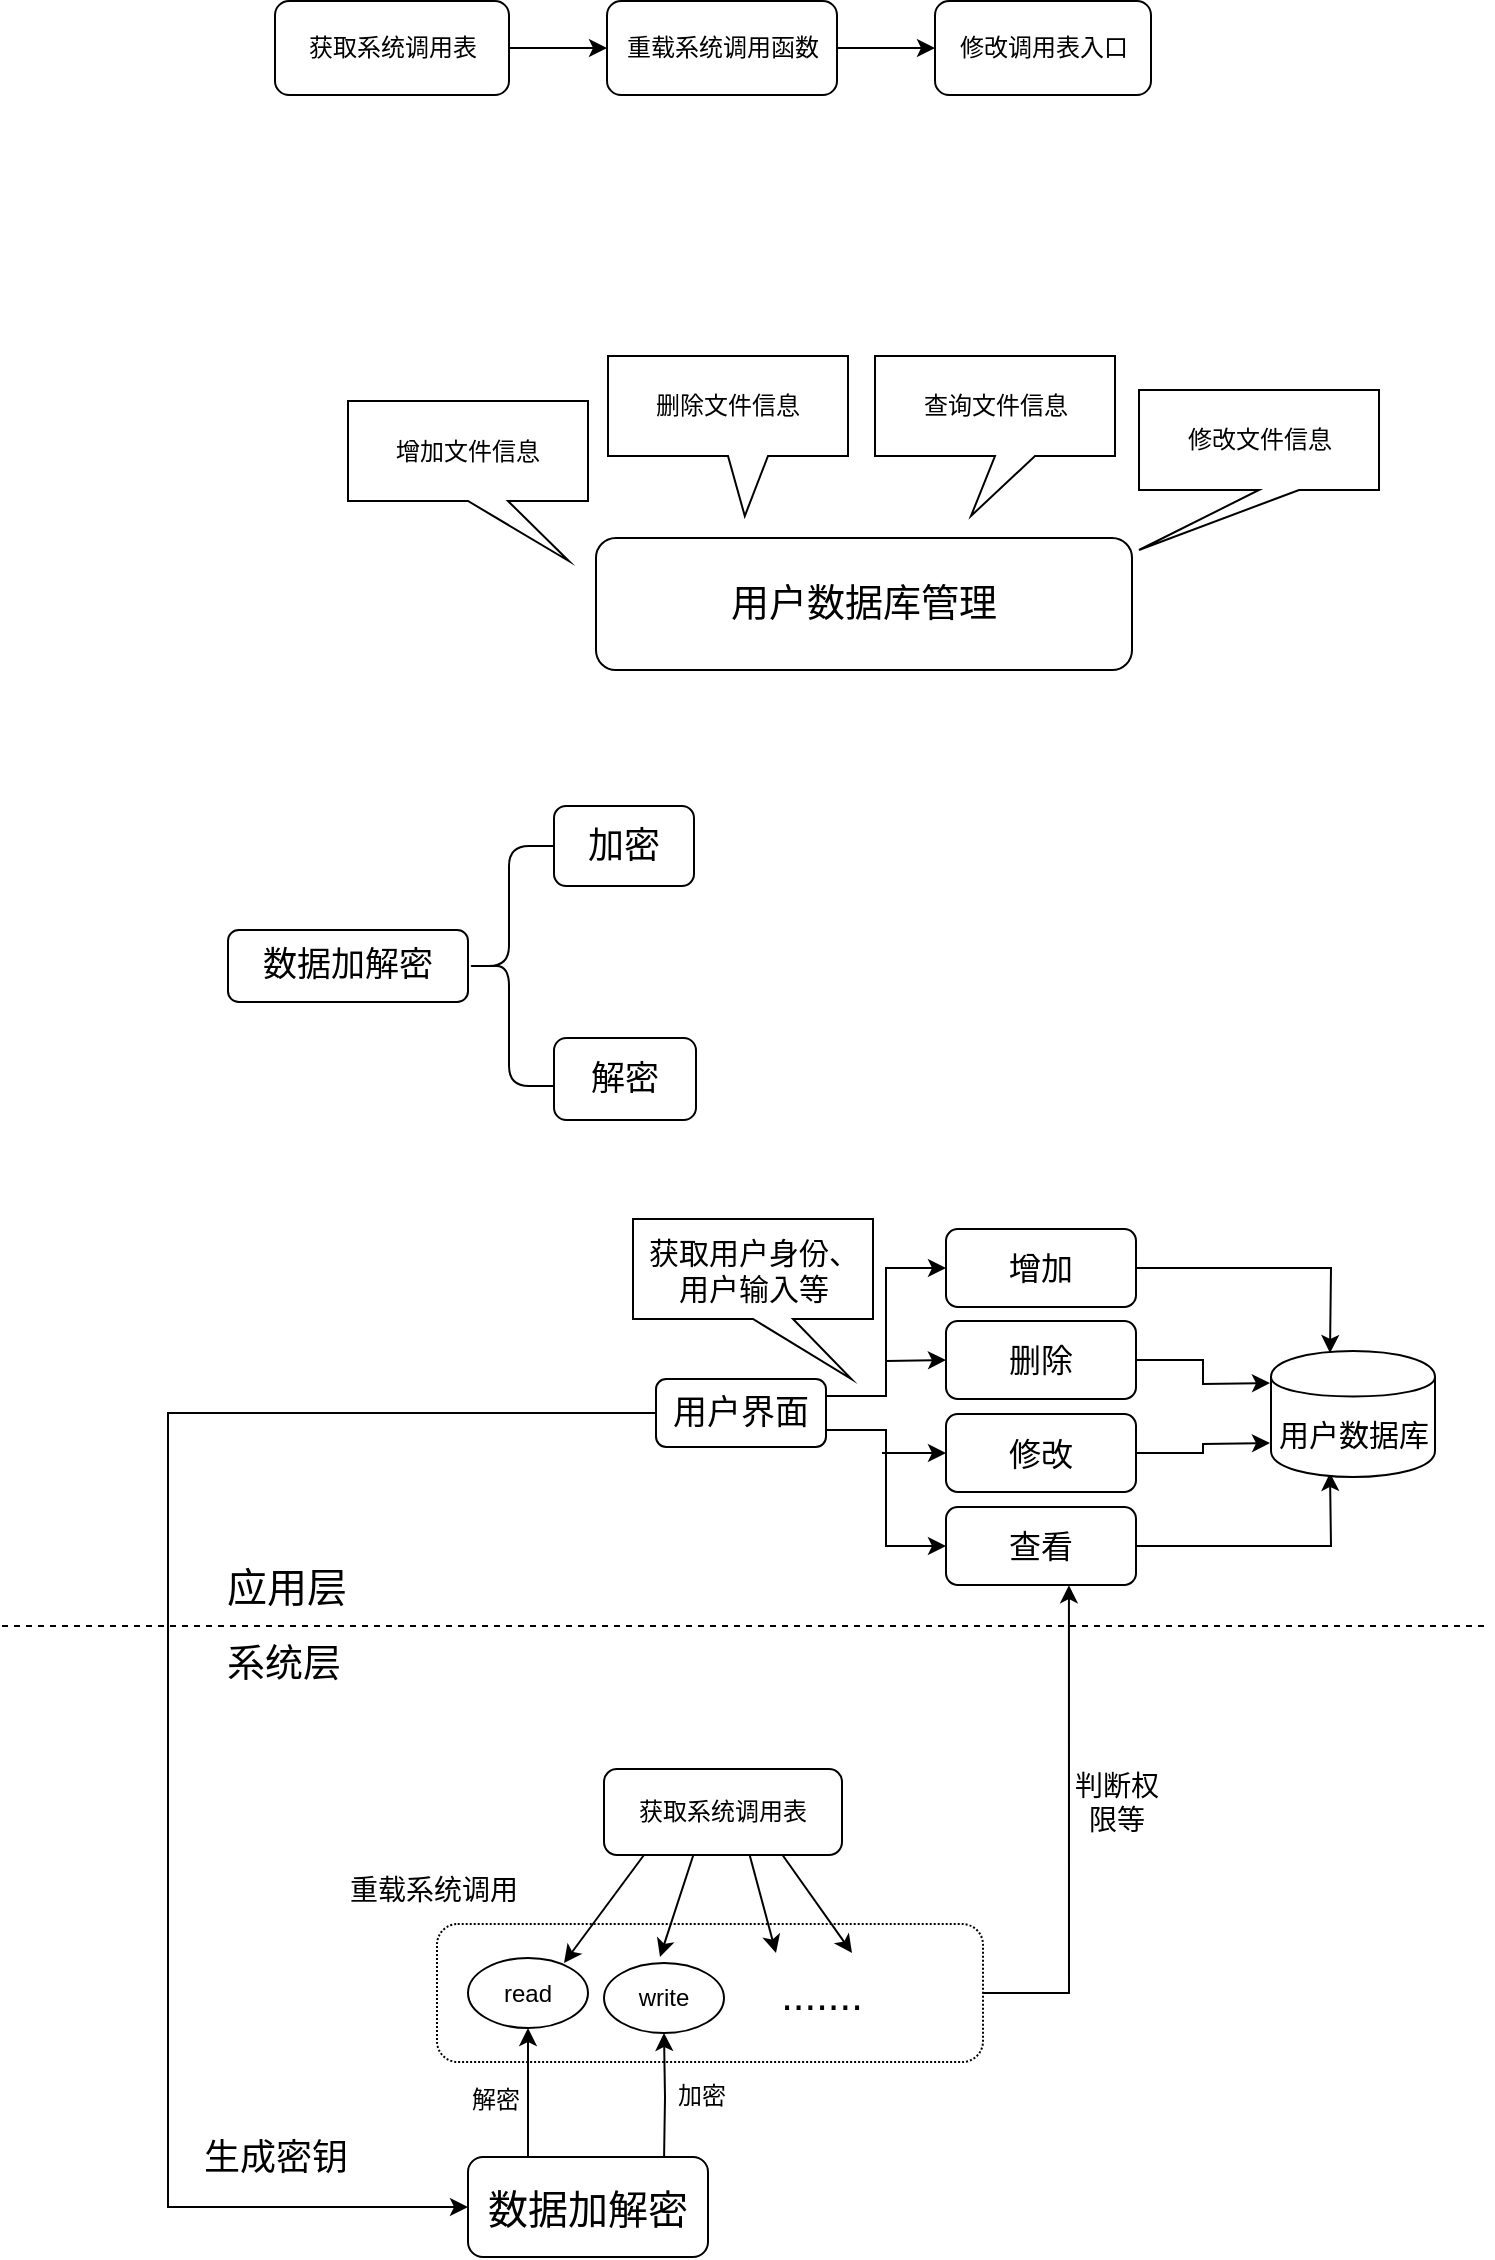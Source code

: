 <mxfile version="12.1.0" type="github" pages="1"><diagram id="vec66oDkyf0rAddUYkw5" name="第 1 页"><mxGraphModel dx="898" dy="546" grid="0" gridSize="10" guides="1" tooltips="1" connect="1" arrows="1" fold="1" page="1" pageScale="1" pageWidth="2339" pageHeight="3300" math="0" shadow="0"><root><mxCell id="0"/><mxCell id="1" parent="0"/><mxCell id="iOjS4k8i5JjwWPVwrMD9-8" style="edgeStyle=orthogonalEdgeStyle;rounded=0;orthogonalLoop=1;jettySize=auto;html=1;exitX=1;exitY=0.5;exitDx=0;exitDy=0;" parent="1" source="iOjS4k8i5JjwWPVwrMD9-1" target="iOjS4k8i5JjwWPVwrMD9-2" edge="1"><mxGeometry relative="1" as="geometry"/></mxCell><mxCell id="iOjS4k8i5JjwWPVwrMD9-1" value="获取系统调用表" style="rounded=1;whiteSpace=wrap;html=1;" parent="1" vertex="1"><mxGeometry x="237.5" y="37.5" width="117" height="47" as="geometry"/></mxCell><mxCell id="iOjS4k8i5JjwWPVwrMD9-7" style="edgeStyle=orthogonalEdgeStyle;rounded=0;orthogonalLoop=1;jettySize=auto;html=1;exitX=1;exitY=0.5;exitDx=0;exitDy=0;" parent="1" source="iOjS4k8i5JjwWPVwrMD9-2" target="iOjS4k8i5JjwWPVwrMD9-3" edge="1"><mxGeometry relative="1" as="geometry"/></mxCell><mxCell id="iOjS4k8i5JjwWPVwrMD9-2" value="重载系统调用函数" style="rounded=1;whiteSpace=wrap;html=1;" parent="1" vertex="1"><mxGeometry x="403.5" y="37.5" width="115" height="47" as="geometry"/></mxCell><mxCell id="iOjS4k8i5JjwWPVwrMD9-3" value="修改调用表入口" style="rounded=1;whiteSpace=wrap;html=1;" parent="1" vertex="1"><mxGeometry x="567.5" y="37.5" width="108" height="47" as="geometry"/></mxCell><mxCell id="iOjS4k8i5JjwWPVwrMD9-9" value="&lt;font style=&quot;font-size: 19px&quot;&gt;用户数据库管理&lt;/font&gt;" style="rounded=1;whiteSpace=wrap;html=1;" parent="1" vertex="1"><mxGeometry x="398" y="306" width="268" height="66" as="geometry"/></mxCell><mxCell id="iOjS4k8i5JjwWPVwrMD9-10" value="增加文件信息" style="shape=callout;whiteSpace=wrap;html=1;perimeter=calloutPerimeter;position2=0.92;" parent="1" vertex="1"><mxGeometry x="274" y="237.5" width="120" height="80" as="geometry"/></mxCell><mxCell id="iOjS4k8i5JjwWPVwrMD9-11" value="删除文件信息" style="shape=callout;whiteSpace=wrap;html=1;perimeter=calloutPerimeter;position2=0.57;" parent="1" vertex="1"><mxGeometry x="404" y="215" width="120" height="80" as="geometry"/></mxCell><mxCell id="iOjS4k8i5JjwWPVwrMD9-12" value="查询文件信息" style="shape=callout;whiteSpace=wrap;html=1;perimeter=calloutPerimeter;position2=0.4;" parent="1" vertex="1"><mxGeometry x="537.5" y="215" width="120" height="80" as="geometry"/></mxCell><mxCell id="iOjS4k8i5JjwWPVwrMD9-13" value="修改文件信息" style="shape=callout;whiteSpace=wrap;html=1;perimeter=calloutPerimeter;position2=0;" parent="1" vertex="1"><mxGeometry x="669.5" y="232" width="120" height="80" as="geometry"/></mxCell><mxCell id="iOjS4k8i5JjwWPVwrMD9-14" value="&lt;font style=&quot;font-size: 17px&quot;&gt;数据加解密&lt;/font&gt;" style="rounded=1;whiteSpace=wrap;html=1;" parent="1" vertex="1"><mxGeometry x="214" y="502" width="120" height="36" as="geometry"/></mxCell><mxCell id="iOjS4k8i5JjwWPVwrMD9-15" value="" style="shape=curlyBracket;whiteSpace=wrap;html=1;rounded=1;" parent="1" vertex="1"><mxGeometry x="332" y="460" width="45" height="120" as="geometry"/></mxCell><mxCell id="iOjS4k8i5JjwWPVwrMD9-16" value="&lt;font style=&quot;font-size: 18px&quot;&gt;加密&lt;/font&gt;" style="rounded=1;whiteSpace=wrap;html=1;" parent="1" vertex="1"><mxGeometry x="377" y="440" width="70" height="40" as="geometry"/></mxCell><mxCell id="iOjS4k8i5JjwWPVwrMD9-17" value="&lt;font style=&quot;font-size: 17px&quot;&gt;解密&lt;/font&gt;" style="rounded=1;whiteSpace=wrap;html=1;" parent="1" vertex="1"><mxGeometry x="377" y="556" width="71" height="41" as="geometry"/></mxCell><mxCell id="iOjS4k8i5JjwWPVwrMD9-20" value="" style="endArrow=none;dashed=1;html=1;" parent="1" edge="1"><mxGeometry width="50" height="50" relative="1" as="geometry"><mxPoint x="101" y="850" as="sourcePoint"/><mxPoint x="845" y="850" as="targetPoint"/></mxGeometry></mxCell><mxCell id="iOjS4k8i5JjwWPVwrMD9-21" value="&lt;font style=&quot;font-size: 20px&quot;&gt;应用层&lt;/font&gt;" style="text;html=1;strokeColor=none;fillColor=none;align=center;verticalAlign=middle;whiteSpace=wrap;rounded=0;" parent="1" vertex="1"><mxGeometry x="208" y="819.5" width="71" height="20" as="geometry"/></mxCell><mxCell id="iOjS4k8i5JjwWPVwrMD9-33" style="edgeStyle=orthogonalEdgeStyle;rounded=0;orthogonalLoop=1;jettySize=auto;html=1;exitX=1;exitY=0.75;exitDx=0;exitDy=0;entryX=0;entryY=0.5;entryDx=0;entryDy=0;" parent="1" source="iOjS4k8i5JjwWPVwrMD9-22" target="iOjS4k8i5JjwWPVwrMD9-26" edge="1"><mxGeometry relative="1" as="geometry"/></mxCell><mxCell id="iOjS4k8i5JjwWPVwrMD9-34" style="edgeStyle=orthogonalEdgeStyle;rounded=0;orthogonalLoop=1;jettySize=auto;html=1;exitX=1;exitY=0.25;exitDx=0;exitDy=0;entryX=0;entryY=0.5;entryDx=0;entryDy=0;" parent="1" source="iOjS4k8i5JjwWPVwrMD9-22" target="iOjS4k8i5JjwWPVwrMD9-23" edge="1"><mxGeometry relative="1" as="geometry"/></mxCell><mxCell id="pyi7C_2VSIKPanr6zF1j-46" style="edgeStyle=orthogonalEdgeStyle;rounded=0;orthogonalLoop=1;jettySize=auto;html=1;exitX=0;exitY=0.5;exitDx=0;exitDy=0;entryX=0;entryY=0.5;entryDx=0;entryDy=0;" edge="1" parent="1" source="iOjS4k8i5JjwWPVwrMD9-22" target="pyi7C_2VSIKPanr6zF1j-11"><mxGeometry relative="1" as="geometry"><Array as="points"><mxPoint x="184" y="744"/><mxPoint x="184" y="1141"/></Array></mxGeometry></mxCell><mxCell id="iOjS4k8i5JjwWPVwrMD9-22" value="&lt;font style=&quot;font-size: 17px&quot;&gt;用户界面&lt;/font&gt;" style="rounded=1;whiteSpace=wrap;html=1;" parent="1" vertex="1"><mxGeometry x="428" y="726.5" width="85" height="34" as="geometry"/></mxCell><mxCell id="pyi7C_2VSIKPanr6zF1j-24" style="edgeStyle=orthogonalEdgeStyle;rounded=0;orthogonalLoop=1;jettySize=auto;html=1;exitX=1;exitY=0.5;exitDx=0;exitDy=0;entryX=0.25;entryY=0;entryDx=0;entryDy=0;" edge="1" parent="1" source="iOjS4k8i5JjwWPVwrMD9-23"><mxGeometry relative="1" as="geometry"><mxPoint x="765" y="713.5" as="targetPoint"/></mxGeometry></mxCell><mxCell id="iOjS4k8i5JjwWPVwrMD9-23" value="&lt;font style=&quot;font-size: 16px&quot;&gt;增加&lt;/font&gt;" style="rounded=1;whiteSpace=wrap;html=1;" parent="1" vertex="1"><mxGeometry x="573" y="651.5" width="95" height="39" as="geometry"/></mxCell><mxCell id="pyi7C_2VSIKPanr6zF1j-25" style="edgeStyle=orthogonalEdgeStyle;rounded=0;orthogonalLoop=1;jettySize=auto;html=1;exitX=1;exitY=0.5;exitDx=0;exitDy=0;entryX=0;entryY=0.25;entryDx=0;entryDy=0;" edge="1" parent="1" source="iOjS4k8i5JjwWPVwrMD9-24"><mxGeometry relative="1" as="geometry"><mxPoint x="735" y="728.5" as="targetPoint"/></mxGeometry></mxCell><mxCell id="iOjS4k8i5JjwWPVwrMD9-24" value="&lt;font style=&quot;font-size: 16px&quot;&gt;删除&lt;/font&gt;" style="rounded=1;whiteSpace=wrap;html=1;" parent="1" vertex="1"><mxGeometry x="573" y="697.5" width="95" height="39" as="geometry"/></mxCell><mxCell id="pyi7C_2VSIKPanr6zF1j-26" style="edgeStyle=orthogonalEdgeStyle;rounded=0;orthogonalLoop=1;jettySize=auto;html=1;exitX=1;exitY=0.5;exitDx=0;exitDy=0;entryX=0;entryY=0.75;entryDx=0;entryDy=0;" edge="1" parent="1" source="iOjS4k8i5JjwWPVwrMD9-25"><mxGeometry relative="1" as="geometry"><mxPoint x="735" y="758.5" as="targetPoint"/></mxGeometry></mxCell><mxCell id="iOjS4k8i5JjwWPVwrMD9-25" value="&lt;font style=&quot;font-size: 16px&quot;&gt;修改&lt;/font&gt;" style="rounded=1;whiteSpace=wrap;html=1;" parent="1" vertex="1"><mxGeometry x="573" y="744" width="95" height="39" as="geometry"/></mxCell><mxCell id="pyi7C_2VSIKPanr6zF1j-27" style="edgeStyle=orthogonalEdgeStyle;rounded=0;orthogonalLoop=1;jettySize=auto;html=1;exitX=1;exitY=0.5;exitDx=0;exitDy=0;entryX=0.25;entryY=1;entryDx=0;entryDy=0;" edge="1" parent="1" source="iOjS4k8i5JjwWPVwrMD9-26"><mxGeometry relative="1" as="geometry"><mxPoint x="765" y="773.5" as="targetPoint"/></mxGeometry></mxCell><mxCell id="iOjS4k8i5JjwWPVwrMD9-26" value="&lt;font style=&quot;font-size: 16px&quot;&gt;查看&lt;/font&gt;" style="rounded=1;whiteSpace=wrap;html=1;" parent="1" vertex="1"><mxGeometry x="573" y="790.5" width="95" height="39" as="geometry"/></mxCell><mxCell id="iOjS4k8i5JjwWPVwrMD9-29" value="&lt;font style=&quot;font-size: 19px&quot;&gt;系统层&lt;/font&gt;" style="text;html=1;strokeColor=none;fillColor=none;align=center;verticalAlign=middle;whiteSpace=wrap;rounded=0;" parent="1" vertex="1"><mxGeometry x="208" y="859" width="68" height="20" as="geometry"/></mxCell><mxCell id="iOjS4k8i5JjwWPVwrMD9-30" value="&lt;font style=&quot;font-size: 15px&quot;&gt;获取用户身份、用户输入等&lt;/font&gt;" style="shape=callout;whiteSpace=wrap;html=1;perimeter=calloutPerimeter;position2=0.91;" parent="1" vertex="1"><mxGeometry x="416.5" y="646.5" width="120" height="80" as="geometry"/></mxCell><mxCell id="iOjS4k8i5JjwWPVwrMD9-36" value="" style="endArrow=classic;html=1;entryX=0;entryY=0.5;entryDx=0;entryDy=0;" parent="1" target="iOjS4k8i5JjwWPVwrMD9-24" edge="1"><mxGeometry width="50" height="50" relative="1" as="geometry"><mxPoint x="543" y="717.5" as="sourcePoint"/><mxPoint x="330" y="992.5" as="targetPoint"/></mxGeometry></mxCell><mxCell id="iOjS4k8i5JjwWPVwrMD9-37" value="" style="endArrow=classic;html=1;entryX=0;entryY=0.5;entryDx=0;entryDy=0;" parent="1" target="iOjS4k8i5JjwWPVwrMD9-25" edge="1"><mxGeometry width="50" height="50" relative="1" as="geometry"><mxPoint x="541" y="763.5" as="sourcePoint"/><mxPoint x="583" y="727" as="targetPoint"/></mxGeometry></mxCell><mxCell id="pyi7C_2VSIKPanr6zF1j-1" value="获取系统调用表" style="rounded=1;whiteSpace=wrap;html=1;" vertex="1" parent="1"><mxGeometry x="402" y="921.5" width="119" height="43" as="geometry"/></mxCell><mxCell id="pyi7C_2VSIKPanr6zF1j-2" value="" style="endArrow=classic;html=1;exitX=0.168;exitY=1;exitDx=0;exitDy=0;exitPerimeter=0;" edge="1" parent="1" source="pyi7C_2VSIKPanr6zF1j-1"><mxGeometry width="50" height="50" relative="1" as="geometry"><mxPoint x="422" y="969.5" as="sourcePoint"/><mxPoint x="382" y="1018.5" as="targetPoint"/></mxGeometry></mxCell><mxCell id="pyi7C_2VSIKPanr6zF1j-3" value="" style="endArrow=classic;html=1;exitX=0.187;exitY=1.076;exitDx=0;exitDy=0;exitPerimeter=0;" edge="1" parent="1"><mxGeometry width="50" height="50" relative="1" as="geometry"><mxPoint x="446.753" y="964.268" as="sourcePoint"/><mxPoint x="430" y="1015.5" as="targetPoint"/></mxGeometry></mxCell><mxCell id="pyi7C_2VSIKPanr6zF1j-4" value="" style="endArrow=classic;html=1;exitX=0.187;exitY=1.076;exitDx=0;exitDy=0;exitPerimeter=0;" edge="1" parent="1"><mxGeometry width="50" height="50" relative="1" as="geometry"><mxPoint x="474.753" y="964.268" as="sourcePoint"/><mxPoint x="488" y="1013.5" as="targetPoint"/></mxGeometry></mxCell><mxCell id="pyi7C_2VSIKPanr6zF1j-5" value="" style="endArrow=classic;html=1;exitX=0.75;exitY=1;exitDx=0;exitDy=0;" edge="1" parent="1" source="pyi7C_2VSIKPanr6zF1j-1"><mxGeometry width="50" height="50" relative="1" as="geometry"><mxPoint x="454.253" y="997.768" as="sourcePoint"/><mxPoint x="526" y="1013.5" as="targetPoint"/></mxGeometry></mxCell><mxCell id="pyi7C_2VSIKPanr6zF1j-6" value="read" style="ellipse;whiteSpace=wrap;html=1;" vertex="1" parent="1"><mxGeometry x="334" y="1016" width="60" height="35" as="geometry"/></mxCell><mxCell id="pyi7C_2VSIKPanr6zF1j-7" value="write" style="ellipse;whiteSpace=wrap;html=1;" vertex="1" parent="1"><mxGeometry x="402" y="1018.5" width="60" height="35" as="geometry"/></mxCell><mxCell id="pyi7C_2VSIKPanr6zF1j-8" value="&lt;font style=&quot;font-size: 21px&quot;&gt;.......&lt;/font&gt;" style="text;html=1;strokeColor=none;fillColor=none;align=center;verticalAlign=middle;whiteSpace=wrap;rounded=0;" vertex="1" parent="1"><mxGeometry x="491" y="1023.5" width="40" height="20" as="geometry"/></mxCell><mxCell id="pyi7C_2VSIKPanr6zF1j-13" style="edgeStyle=orthogonalEdgeStyle;rounded=0;orthogonalLoop=1;jettySize=auto;html=1;exitX=0.25;exitY=0;exitDx=0;exitDy=0;entryX=0.5;entryY=1;entryDx=0;entryDy=0;" edge="1" parent="1" source="pyi7C_2VSIKPanr6zF1j-11" target="pyi7C_2VSIKPanr6zF1j-6"><mxGeometry relative="1" as="geometry"/></mxCell><mxCell id="pyi7C_2VSIKPanr6zF1j-14" style="edgeStyle=orthogonalEdgeStyle;rounded=0;orthogonalLoop=1;jettySize=auto;html=1;entryX=0.5;entryY=1;entryDx=0;entryDy=0;" edge="1" parent="1" target="pyi7C_2VSIKPanr6zF1j-7"><mxGeometry relative="1" as="geometry"><mxPoint x="432" y="1118" as="sourcePoint"/></mxGeometry></mxCell><mxCell id="pyi7C_2VSIKPanr6zF1j-11" value="&lt;font style=&quot;font-size: 20px&quot;&gt;数据加解密&lt;/font&gt;" style="rounded=1;whiteSpace=wrap;html=1;" vertex="1" parent="1"><mxGeometry x="334" y="1115.5" width="120" height="50" as="geometry"/></mxCell><mxCell id="pyi7C_2VSIKPanr6zF1j-15" value="加密" style="text;html=1;strokeColor=none;fillColor=none;align=center;verticalAlign=middle;whiteSpace=wrap;rounded=0;" vertex="1" parent="1"><mxGeometry x="430.5" y="1074.5" width="40" height="20" as="geometry"/></mxCell><mxCell id="pyi7C_2VSIKPanr6zF1j-16" value="解密" style="text;html=1;resizable=0;points=[];autosize=1;align=left;verticalAlign=top;spacingTop=-4;" vertex="1" parent="1"><mxGeometry x="334" y="1076.5" width="34" height="14" as="geometry"/></mxCell><mxCell id="pyi7C_2VSIKPanr6zF1j-21" value="&lt;font style=&quot;font-size: 15px&quot;&gt;用户数据库&lt;/font&gt;" style="shape=cylinder;whiteSpace=wrap;html=1;boundedLbl=1;backgroundOutline=1;" vertex="1" parent="1"><mxGeometry x="735.5" y="712.5" width="82" height="63" as="geometry"/></mxCell><mxCell id="pyi7C_2VSIKPanr6zF1j-22" value="&lt;font style=&quot;font-size: 14px&quot;&gt;重载系统调用&lt;/font&gt;" style="text;html=1;strokeColor=none;fillColor=none;align=center;verticalAlign=middle;whiteSpace=wrap;rounded=0;" vertex="1" parent="1"><mxGeometry x="274" y="971.5" width="86" height="20" as="geometry"/></mxCell><mxCell id="pyi7C_2VSIKPanr6zF1j-30" style="edgeStyle=orthogonalEdgeStyle;rounded=0;orthogonalLoop=1;jettySize=auto;html=1;exitX=1;exitY=0.5;exitDx=0;exitDy=0;entryX=0.647;entryY=1.002;entryDx=0;entryDy=0;entryPerimeter=0;" edge="1" parent="1" source="pyi7C_2VSIKPanr6zF1j-28" target="iOjS4k8i5JjwWPVwrMD9-26"><mxGeometry relative="1" as="geometry"/></mxCell><mxCell id="pyi7C_2VSIKPanr6zF1j-28" value="" style="rounded=1;whiteSpace=wrap;html=1;fillColor=none;dashed=1;dashPattern=1 1;" vertex="1" parent="1"><mxGeometry x="318.5" y="999" width="273" height="69" as="geometry"/></mxCell><mxCell id="pyi7C_2VSIKPanr6zF1j-31" value="&lt;font style=&quot;font-size: 14px&quot;&gt;判断权限等&lt;/font&gt;" style="text;html=1;strokeColor=none;fillColor=none;align=center;verticalAlign=middle;whiteSpace=wrap;rounded=0;dashed=1;dashPattern=1 1;" vertex="1" parent="1"><mxGeometry x="636" y="927.5" width="45" height="20" as="geometry"/></mxCell><mxCell id="pyi7C_2VSIKPanr6zF1j-44" value="&lt;font style=&quot;font-size: 18px&quot;&gt;生成密钥&lt;/font&gt;" style="text;html=1;strokeColor=none;fillColor=none;align=center;verticalAlign=middle;whiteSpace=wrap;rounded=0;dashed=1;dashPattern=1 1;" vertex="1" parent="1"><mxGeometry x="171.5" y="1105.5" width="132" height="20" as="geometry"/></mxCell></root></mxGraphModel></diagram></mxfile>